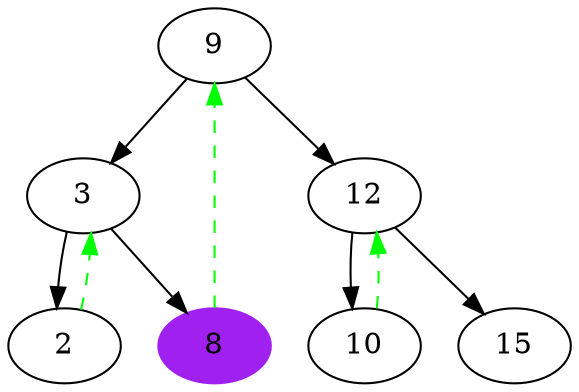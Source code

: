 digraph G {
    9->3
    9->12
    3->2
    3->8
    12->10
    12->15
    2->3[style=dashed, color="green"]
    8->9[style=dashed, color="green"]
    10->12[style=dashed, color="green"]
    
    8[style=filled, color=purple]
}